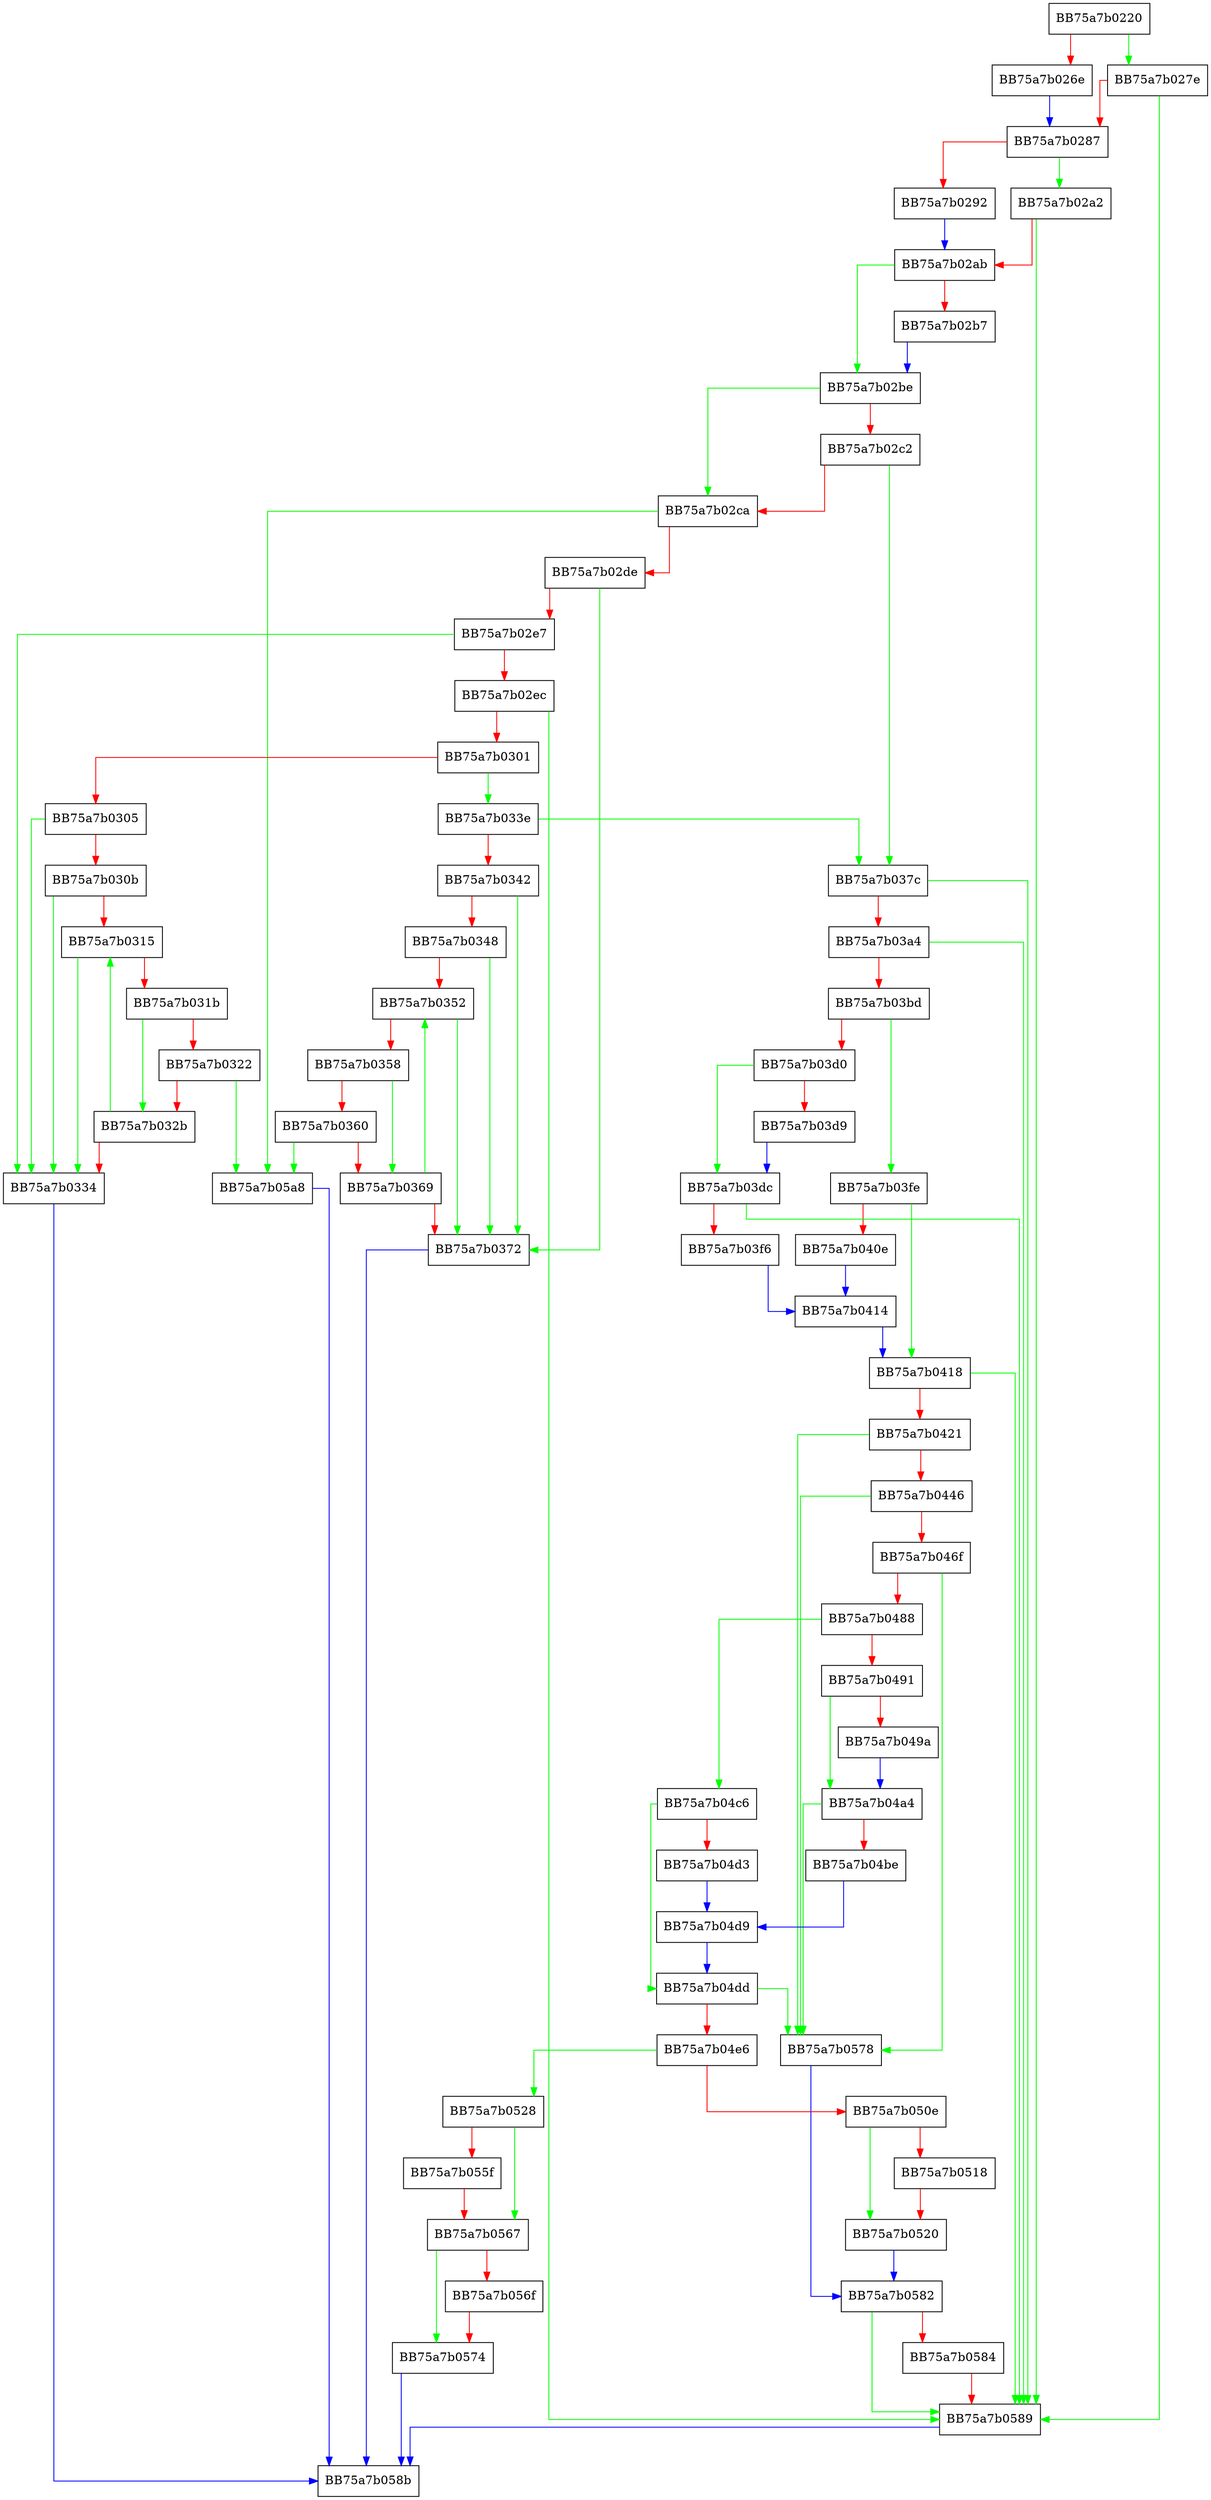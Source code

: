 digraph InternalCompareStringA {
  node [shape="box"];
  graph [splines=ortho];
  BB75a7b0220 -> BB75a7b027e [color="green"];
  BB75a7b0220 -> BB75a7b026e [color="red"];
  BB75a7b026e -> BB75a7b0287 [color="blue"];
  BB75a7b027e -> BB75a7b0589 [color="green"];
  BB75a7b027e -> BB75a7b0287 [color="red"];
  BB75a7b0287 -> BB75a7b02a2 [color="green"];
  BB75a7b0287 -> BB75a7b0292 [color="red"];
  BB75a7b0292 -> BB75a7b02ab [color="blue"];
  BB75a7b02a2 -> BB75a7b0589 [color="green"];
  BB75a7b02a2 -> BB75a7b02ab [color="red"];
  BB75a7b02ab -> BB75a7b02be [color="green"];
  BB75a7b02ab -> BB75a7b02b7 [color="red"];
  BB75a7b02b7 -> BB75a7b02be [color="blue"];
  BB75a7b02be -> BB75a7b02ca [color="green"];
  BB75a7b02be -> BB75a7b02c2 [color="red"];
  BB75a7b02c2 -> BB75a7b037c [color="green"];
  BB75a7b02c2 -> BB75a7b02ca [color="red"];
  BB75a7b02ca -> BB75a7b05a8 [color="green"];
  BB75a7b02ca -> BB75a7b02de [color="red"];
  BB75a7b02de -> BB75a7b0372 [color="green"];
  BB75a7b02de -> BB75a7b02e7 [color="red"];
  BB75a7b02e7 -> BB75a7b0334 [color="green"];
  BB75a7b02e7 -> BB75a7b02ec [color="red"];
  BB75a7b02ec -> BB75a7b0589 [color="green"];
  BB75a7b02ec -> BB75a7b0301 [color="red"];
  BB75a7b0301 -> BB75a7b033e [color="green"];
  BB75a7b0301 -> BB75a7b0305 [color="red"];
  BB75a7b0305 -> BB75a7b0334 [color="green"];
  BB75a7b0305 -> BB75a7b030b [color="red"];
  BB75a7b030b -> BB75a7b0334 [color="green"];
  BB75a7b030b -> BB75a7b0315 [color="red"];
  BB75a7b0315 -> BB75a7b0334 [color="green"];
  BB75a7b0315 -> BB75a7b031b [color="red"];
  BB75a7b031b -> BB75a7b032b [color="green"];
  BB75a7b031b -> BB75a7b0322 [color="red"];
  BB75a7b0322 -> BB75a7b05a8 [color="green"];
  BB75a7b0322 -> BB75a7b032b [color="red"];
  BB75a7b032b -> BB75a7b0315 [color="green"];
  BB75a7b032b -> BB75a7b0334 [color="red"];
  BB75a7b0334 -> BB75a7b058b [color="blue"];
  BB75a7b033e -> BB75a7b037c [color="green"];
  BB75a7b033e -> BB75a7b0342 [color="red"];
  BB75a7b0342 -> BB75a7b0372 [color="green"];
  BB75a7b0342 -> BB75a7b0348 [color="red"];
  BB75a7b0348 -> BB75a7b0372 [color="green"];
  BB75a7b0348 -> BB75a7b0352 [color="red"];
  BB75a7b0352 -> BB75a7b0372 [color="green"];
  BB75a7b0352 -> BB75a7b0358 [color="red"];
  BB75a7b0358 -> BB75a7b0369 [color="green"];
  BB75a7b0358 -> BB75a7b0360 [color="red"];
  BB75a7b0360 -> BB75a7b05a8 [color="green"];
  BB75a7b0360 -> BB75a7b0369 [color="red"];
  BB75a7b0369 -> BB75a7b0352 [color="green"];
  BB75a7b0369 -> BB75a7b0372 [color="red"];
  BB75a7b0372 -> BB75a7b058b [color="blue"];
  BB75a7b037c -> BB75a7b0589 [color="green"];
  BB75a7b037c -> BB75a7b03a4 [color="red"];
  BB75a7b03a4 -> BB75a7b0589 [color="green"];
  BB75a7b03a4 -> BB75a7b03bd [color="red"];
  BB75a7b03bd -> BB75a7b03fe [color="green"];
  BB75a7b03bd -> BB75a7b03d0 [color="red"];
  BB75a7b03d0 -> BB75a7b03dc [color="green"];
  BB75a7b03d0 -> BB75a7b03d9 [color="red"];
  BB75a7b03d9 -> BB75a7b03dc [color="blue"];
  BB75a7b03dc -> BB75a7b0589 [color="green"];
  BB75a7b03dc -> BB75a7b03f6 [color="red"];
  BB75a7b03f6 -> BB75a7b0414 [color="blue"];
  BB75a7b03fe -> BB75a7b0418 [color="green"];
  BB75a7b03fe -> BB75a7b040e [color="red"];
  BB75a7b040e -> BB75a7b0414 [color="blue"];
  BB75a7b0414 -> BB75a7b0418 [color="blue"];
  BB75a7b0418 -> BB75a7b0589 [color="green"];
  BB75a7b0418 -> BB75a7b0421 [color="red"];
  BB75a7b0421 -> BB75a7b0578 [color="green"];
  BB75a7b0421 -> BB75a7b0446 [color="red"];
  BB75a7b0446 -> BB75a7b0578 [color="green"];
  BB75a7b0446 -> BB75a7b046f [color="red"];
  BB75a7b046f -> BB75a7b0578 [color="green"];
  BB75a7b046f -> BB75a7b0488 [color="red"];
  BB75a7b0488 -> BB75a7b04c6 [color="green"];
  BB75a7b0488 -> BB75a7b0491 [color="red"];
  BB75a7b0491 -> BB75a7b04a4 [color="green"];
  BB75a7b0491 -> BB75a7b049a [color="red"];
  BB75a7b049a -> BB75a7b04a4 [color="blue"];
  BB75a7b04a4 -> BB75a7b0578 [color="green"];
  BB75a7b04a4 -> BB75a7b04be [color="red"];
  BB75a7b04be -> BB75a7b04d9 [color="blue"];
  BB75a7b04c6 -> BB75a7b04dd [color="green"];
  BB75a7b04c6 -> BB75a7b04d3 [color="red"];
  BB75a7b04d3 -> BB75a7b04d9 [color="blue"];
  BB75a7b04d9 -> BB75a7b04dd [color="blue"];
  BB75a7b04dd -> BB75a7b0578 [color="green"];
  BB75a7b04dd -> BB75a7b04e6 [color="red"];
  BB75a7b04e6 -> BB75a7b0528 [color="green"];
  BB75a7b04e6 -> BB75a7b050e [color="red"];
  BB75a7b050e -> BB75a7b0520 [color="green"];
  BB75a7b050e -> BB75a7b0518 [color="red"];
  BB75a7b0518 -> BB75a7b0520 [color="red"];
  BB75a7b0520 -> BB75a7b0582 [color="blue"];
  BB75a7b0528 -> BB75a7b0567 [color="green"];
  BB75a7b0528 -> BB75a7b055f [color="red"];
  BB75a7b055f -> BB75a7b0567 [color="red"];
  BB75a7b0567 -> BB75a7b0574 [color="green"];
  BB75a7b0567 -> BB75a7b056f [color="red"];
  BB75a7b056f -> BB75a7b0574 [color="red"];
  BB75a7b0574 -> BB75a7b058b [color="blue"];
  BB75a7b0578 -> BB75a7b0582 [color="blue"];
  BB75a7b0582 -> BB75a7b0589 [color="green"];
  BB75a7b0582 -> BB75a7b0584 [color="red"];
  BB75a7b0584 -> BB75a7b0589 [color="red"];
  BB75a7b0589 -> BB75a7b058b [color="blue"];
  BB75a7b05a8 -> BB75a7b058b [color="blue"];
}